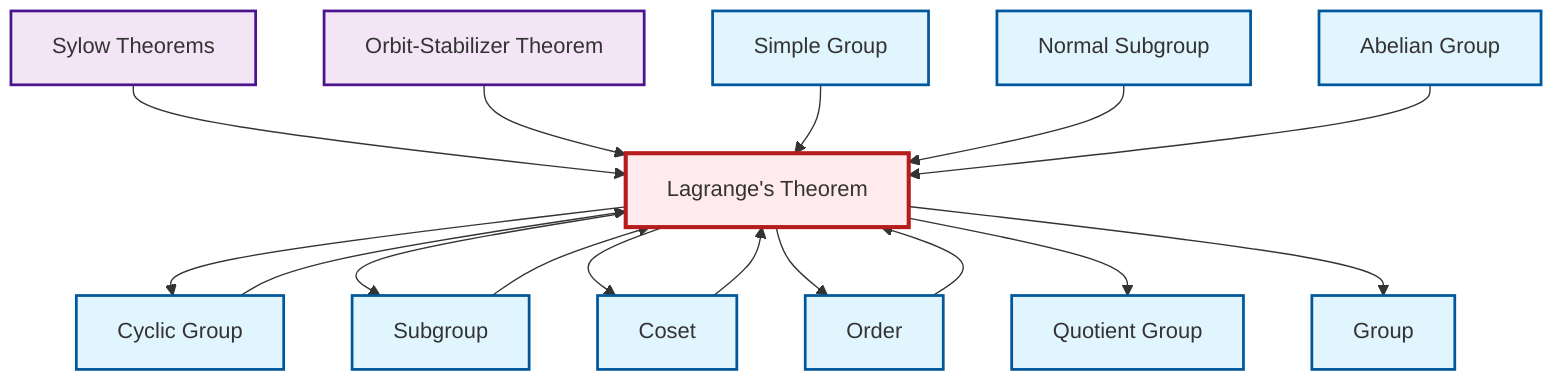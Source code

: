 graph TD
    classDef definition fill:#e1f5fe,stroke:#01579b,stroke-width:2px
    classDef theorem fill:#f3e5f5,stroke:#4a148c,stroke-width:2px
    classDef axiom fill:#fff3e0,stroke:#e65100,stroke-width:2px
    classDef example fill:#e8f5e9,stroke:#1b5e20,stroke-width:2px
    classDef current fill:#ffebee,stroke:#b71c1c,stroke-width:3px
    thm-sylow["Sylow Theorems"]:::theorem
    def-coset["Coset"]:::definition
    def-cyclic-group["Cyclic Group"]:::definition
    def-order["Order"]:::definition
    thm-lagrange["Lagrange's Theorem"]:::theorem
    thm-orbit-stabilizer["Orbit-Stabilizer Theorem"]:::theorem
    def-abelian-group["Abelian Group"]:::definition
    def-normal-subgroup["Normal Subgroup"]:::definition
    def-simple-group["Simple Group"]:::definition
    def-quotient-group["Quotient Group"]:::definition
    def-subgroup["Subgroup"]:::definition
    def-group["Group"]:::definition
    thm-lagrange --> def-cyclic-group
    thm-lagrange --> def-subgroup
    thm-lagrange --> def-coset
    def-subgroup --> thm-lagrange
    thm-sylow --> thm-lagrange
    thm-lagrange --> def-order
    thm-lagrange --> def-quotient-group
    thm-orbit-stabilizer --> thm-lagrange
    def-simple-group --> thm-lagrange
    def-order --> thm-lagrange
    def-cyclic-group --> thm-lagrange
    def-coset --> thm-lagrange
    def-normal-subgroup --> thm-lagrange
    def-abelian-group --> thm-lagrange
    thm-lagrange --> def-group
    class thm-lagrange current